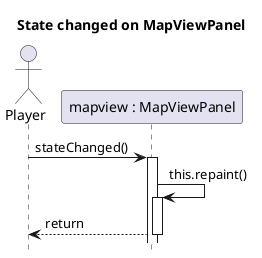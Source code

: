 @startuml
hide footbox
title State changed on MapViewPanel

actor Player as player
participant "mapview : MapViewPanel" as mapview

player -> mapview++: stateChanged()
mapview -> mapview++: this.repaint()
mapview --> player--: return

@enduml
